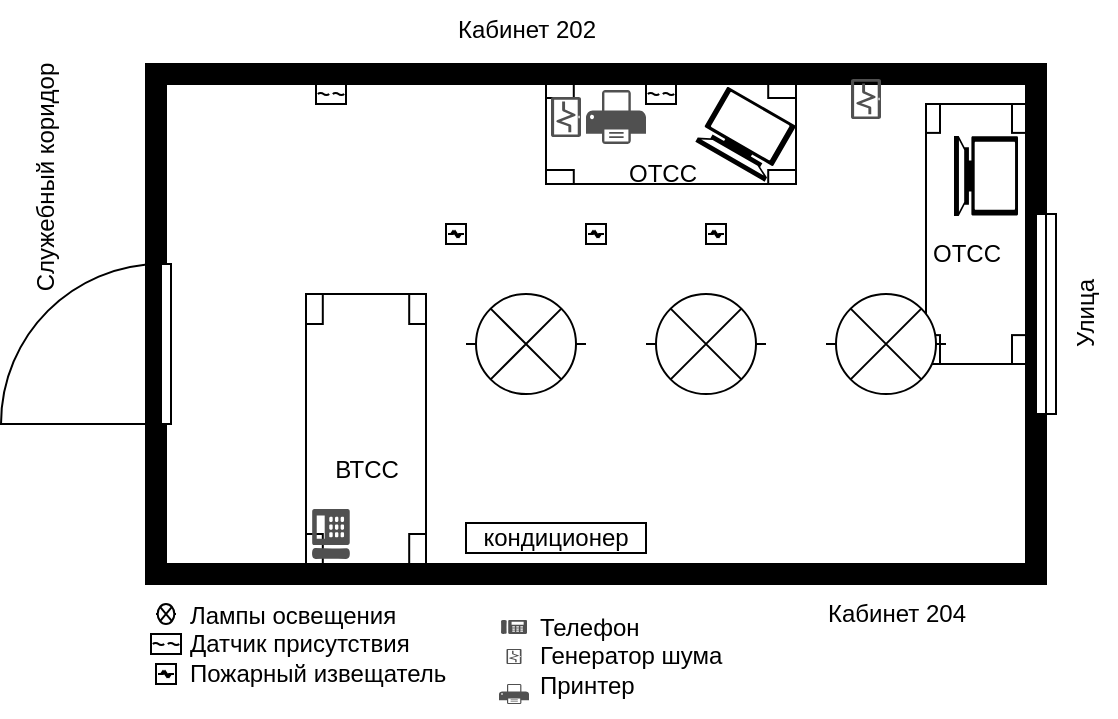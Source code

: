 <mxfile version="26.1.2">
  <diagram name="Страница — 1" id="oDKo9GKdf0j11t-g7U2y">
    <mxGraphModel dx="683" dy="381" grid="1" gridSize="10" guides="1" tooltips="1" connect="1" arrows="1" fold="1" page="1" pageScale="1" pageWidth="1169" pageHeight="827" math="0" shadow="0">
      <root>
        <mxCell id="0" />
        <mxCell id="1" parent="0" />
        <mxCell id="-pGwXgd0kDjmnPK5l3hb-1" value="" style="verticalLabelPosition=bottom;html=1;verticalAlign=top;align=center;shape=mxgraph.floorplan.room;fillColor=strokeColor;" vertex="1" parent="1">
          <mxGeometry x="280" y="280" width="450" height="260" as="geometry" />
        </mxCell>
        <mxCell id="-pGwXgd0kDjmnPK5l3hb-2" value="" style="verticalLabelPosition=bottom;html=1;verticalAlign=top;align=center;shape=mxgraph.floorplan.doorRight;aspect=fixed;rotation=90;" vertex="1" parent="1">
          <mxGeometry x="210" y="377.5" width="80" height="85" as="geometry" />
        </mxCell>
        <mxCell id="-pGwXgd0kDjmnPK5l3hb-3" value="" style="verticalLabelPosition=bottom;html=1;verticalAlign=top;align=center;shape=mxgraph.floorplan.window;rotation=-90;" vertex="1" parent="1">
          <mxGeometry x="680" y="400" width="100" height="10" as="geometry" />
        </mxCell>
        <mxCell id="-pGwXgd0kDjmnPK5l3hb-4" value="" style="verticalLabelPosition=bottom;html=1;verticalAlign=top;align=center;shape=mxgraph.floorplan.table;" vertex="1" parent="1">
          <mxGeometry x="480" y="290" width="125" height="50" as="geometry" />
        </mxCell>
        <mxCell id="-pGwXgd0kDjmnPK5l3hb-7" value="" style="verticalLabelPosition=bottom;html=1;verticalAlign=top;align=center;shape=mxgraph.floorplan.table;rotation=-90;" vertex="1" parent="1">
          <mxGeometry x="322.5" y="432.5" width="135" height="60" as="geometry" />
        </mxCell>
        <mxCell id="-pGwXgd0kDjmnPK5l3hb-5" value="" style="verticalLabelPosition=bottom;html=1;verticalAlign=top;align=center;shape=mxgraph.floorplan.table;rotation=90;" vertex="1" parent="1">
          <mxGeometry x="630" y="340" width="130" height="50" as="geometry" />
        </mxCell>
        <mxCell id="-pGwXgd0kDjmnPK5l3hb-16" value="" style="sketch=0;pointerEvents=1;shadow=0;dashed=0;html=1;strokeColor=none;fillColor=#505050;labelPosition=center;verticalLabelPosition=bottom;verticalAlign=top;outlineConnect=0;align=center;shape=mxgraph.office.devices.phone_digital;rotation=-90;" vertex="1" parent="1">
          <mxGeometry x="360" y="505.5" width="25" height="19" as="geometry" />
        </mxCell>
        <mxCell id="-pGwXgd0kDjmnPK5l3hb-19" value="" style="shape=mxgraph.signs.tech.computer;html=1;pointerEvents=1;fillColor=#000000;strokeColor=none;verticalLabelPosition=bottom;verticalAlign=top;align=center;rotation=90;" vertex="1" parent="1">
          <mxGeometry x="680" y="320" width="40" height="32" as="geometry" />
        </mxCell>
        <mxCell id="-pGwXgd0kDjmnPK5l3hb-20" value="" style="shape=mxgraph.signs.tech.computer;html=1;pointerEvents=1;fillColor=#000000;strokeColor=none;verticalLabelPosition=bottom;verticalAlign=top;align=center;rotation=30;" vertex="1" parent="1">
          <mxGeometry x="560.001" y="298.996" width="40" height="32" as="geometry" />
        </mxCell>
        <mxCell id="-pGwXgd0kDjmnPK5l3hb-21" value="Служебный коридор" style="text;html=1;align=center;verticalAlign=middle;resizable=0;points=[];autosize=1;strokeColor=none;fillColor=none;rotation=-90;" vertex="1" parent="1">
          <mxGeometry x="160" y="322" width="140" height="30" as="geometry" />
        </mxCell>
        <mxCell id="-pGwXgd0kDjmnPK5l3hb-22" value="Кабинет 202" style="text;html=1;align=center;verticalAlign=middle;resizable=0;points=[];autosize=1;strokeColor=none;fillColor=none;" vertex="1" parent="1">
          <mxGeometry x="425" y="248" width="90" height="30" as="geometry" />
        </mxCell>
        <mxCell id="-pGwXgd0kDjmnPK5l3hb-23" value="Кабинет 204" style="text;html=1;align=center;verticalAlign=middle;resizable=0;points=[];autosize=1;strokeColor=none;fillColor=none;" vertex="1" parent="1">
          <mxGeometry x="610" y="540" width="90" height="30" as="geometry" />
        </mxCell>
        <mxCell id="-pGwXgd0kDjmnPK5l3hb-24" value="" style="sketch=0;pointerEvents=1;shadow=0;dashed=0;html=1;strokeColor=none;labelPosition=center;verticalLabelPosition=bottom;verticalAlign=top;align=center;fillColor=#505050;shape=mxgraph.mscae.intune.device_health;rotation=-90;" vertex="1" parent="1">
          <mxGeometry x="480" y="299" width="20" height="15" as="geometry" />
        </mxCell>
        <mxCell id="-pGwXgd0kDjmnPK5l3hb-25" value="" style="sketch=0;pointerEvents=1;shadow=0;dashed=0;html=1;strokeColor=none;labelPosition=center;verticalLabelPosition=bottom;verticalAlign=top;align=center;fillColor=#505050;shape=mxgraph.mscae.intune.device_health;rotation=-90;" vertex="1" parent="1">
          <mxGeometry x="630" y="290" width="20" height="15" as="geometry" />
        </mxCell>
        <mxCell id="-pGwXgd0kDjmnPK5l3hb-26" value="Улица" style="text;html=1;align=center;verticalAlign=middle;resizable=0;points=[];autosize=1;strokeColor=none;fillColor=none;rotation=-90;" vertex="1" parent="1">
          <mxGeometry x="720" y="390" width="60" height="30" as="geometry" />
        </mxCell>
        <mxCell id="-pGwXgd0kDjmnPK5l3hb-27" value="" style="pointerEvents=1;verticalLabelPosition=bottom;shadow=0;dashed=0;align=center;html=1;verticalAlign=top;shape=mxgraph.electrical.miscellaneous.light_bulb;" vertex="1" parent="1">
          <mxGeometry x="620" y="395" width="60" height="50" as="geometry" />
        </mxCell>
        <mxCell id="-pGwXgd0kDjmnPK5l3hb-28" value="" style="pointerEvents=1;verticalLabelPosition=bottom;shadow=0;dashed=0;align=center;html=1;verticalAlign=top;shape=mxgraph.electrical.miscellaneous.light_bulb;" vertex="1" parent="1">
          <mxGeometry x="530" y="395" width="60" height="50" as="geometry" />
        </mxCell>
        <mxCell id="-pGwXgd0kDjmnPK5l3hb-29" value="" style="pointerEvents=1;verticalLabelPosition=bottom;shadow=0;dashed=0;align=center;html=1;verticalAlign=top;shape=mxgraph.electrical.miscellaneous.light_bulb;" vertex="1" parent="1">
          <mxGeometry x="440" y="395" width="60" height="50" as="geometry" />
        </mxCell>
        <mxCell id="-pGwXgd0kDjmnPK5l3hb-30" value="" style="sketch=0;pointerEvents=1;shadow=0;dashed=0;html=1;strokeColor=none;fillColor=#505050;labelPosition=center;verticalLabelPosition=bottom;verticalAlign=top;outlineConnect=0;align=center;shape=mxgraph.office.devices.printer;" vertex="1" parent="1">
          <mxGeometry x="500" y="293" width="30" height="27" as="geometry" />
        </mxCell>
        <mxCell id="-pGwXgd0kDjmnPK5l3hb-95" value="кондиционер" style="shape=rect;dashed=0;shadow=0;html=1;whiteSpace=wrap;" vertex="1" parent="1">
          <mxGeometry x="440" y="509.5" width="90" height="15" as="geometry" />
        </mxCell>
        <mxCell id="-pGwXgd0kDjmnPK5l3hb-96" value="" style="pointerEvents=1;verticalLabelPosition=bottom;shadow=0;dashed=0;align=center;html=1;verticalAlign=top;shape=mxgraph.electrical.miscellaneous.light_bulb;" vertex="1" parent="1">
          <mxGeometry x="285" y="550" width="10" height="10" as="geometry" />
        </mxCell>
        <mxCell id="-pGwXgd0kDjmnPK5l3hb-97" value="" style="verticalLabelPosition=bottom;align=center;outlineConnect=0;dashed=0;html=1;verticalAlign=top;shape=mxgraph.pid.flow_sensors.ultrasonic;" vertex="1" parent="1">
          <mxGeometry x="365" y="290" width="15" height="10" as="geometry" />
        </mxCell>
        <mxCell id="-pGwXgd0kDjmnPK5l3hb-98" value="" style="verticalLabelPosition=bottom;align=center;outlineConnect=0;dashed=0;html=1;verticalAlign=top;shape=mxgraph.pid.flow_sensors.ultrasonic;" vertex="1" parent="1">
          <mxGeometry x="530" y="290" width="15" height="10" as="geometry" />
        </mxCell>
        <mxCell id="-pGwXgd0kDjmnPK5l3hb-100" value="" style="verticalLabelPosition=bottom;align=center;outlineConnect=0;dashed=0;html=1;verticalAlign=top;shape=mxgraph.pid.flow_sensors.ultrasonic;" vertex="1" parent="1">
          <mxGeometry x="282.5" y="565" width="15" height="10" as="geometry" />
        </mxCell>
        <mxCell id="-pGwXgd0kDjmnPK5l3hb-101" value="" style="verticalLabelPosition=bottom;align=center;outlineConnect=0;dashed=0;html=1;verticalAlign=top;shape=mxgraph.pid.flow_sensors.coriolis;" vertex="1" parent="1">
          <mxGeometry x="430" y="360" width="10" height="10" as="geometry" />
        </mxCell>
        <mxCell id="-pGwXgd0kDjmnPK5l3hb-102" value="" style="verticalLabelPosition=bottom;align=center;outlineConnect=0;dashed=0;html=1;verticalAlign=top;shape=mxgraph.pid.flow_sensors.coriolis;" vertex="1" parent="1">
          <mxGeometry x="500" y="360" width="10" height="10" as="geometry" />
        </mxCell>
        <mxCell id="-pGwXgd0kDjmnPK5l3hb-103" value="" style="verticalLabelPosition=bottom;align=center;outlineConnect=0;dashed=0;html=1;verticalAlign=top;shape=mxgraph.pid.flow_sensors.coriolis;" vertex="1" parent="1">
          <mxGeometry x="560" y="360" width="10" height="10" as="geometry" />
        </mxCell>
        <mxCell id="-pGwXgd0kDjmnPK5l3hb-104" value="" style="verticalLabelPosition=bottom;align=center;outlineConnect=0;dashed=0;html=1;verticalAlign=top;shape=mxgraph.pid.flow_sensors.coriolis;" vertex="1" parent="1">
          <mxGeometry x="285" y="580" width="10" height="10" as="geometry" />
        </mxCell>
        <mxCell id="-pGwXgd0kDjmnPK5l3hb-105" value="Лампы освещения&lt;div&gt;Датчик присутствия&lt;/div&gt;&lt;div style=&quot;&quot;&gt;Пожарный извещатель&lt;/div&gt;" style="text;html=1;align=left;verticalAlign=middle;resizable=0;points=[];autosize=1;strokeColor=none;fillColor=none;" vertex="1" parent="1">
          <mxGeometry x="300" y="540" width="150" height="60" as="geometry" />
        </mxCell>
        <mxCell id="-pGwXgd0kDjmnPK5l3hb-106" value="" style="sketch=0;pointerEvents=1;shadow=0;dashed=0;html=1;strokeColor=none;fillColor=#505050;labelPosition=center;verticalLabelPosition=bottom;verticalAlign=top;outlineConnect=0;align=center;shape=mxgraph.office.devices.phone_digital;rotation=0;" vertex="1" parent="1">
          <mxGeometry x="457.5" y="558" width="13" height="7" as="geometry" />
        </mxCell>
        <mxCell id="-pGwXgd0kDjmnPK5l3hb-108" value="Телефон&lt;div&gt;Генератор шума&lt;/div&gt;&lt;div&gt;Принтер&lt;/div&gt;" style="text;html=1;align=left;verticalAlign=middle;resizable=0;points=[];autosize=1;strokeColor=none;fillColor=none;" vertex="1" parent="1">
          <mxGeometry x="475" y="546.25" width="110" height="60" as="geometry" />
        </mxCell>
        <mxCell id="-pGwXgd0kDjmnPK5l3hb-109" value="" style="sketch=0;pointerEvents=1;shadow=0;dashed=0;html=1;strokeColor=none;labelPosition=center;verticalLabelPosition=bottom;verticalAlign=top;align=center;fillColor=#505050;shape=mxgraph.mscae.intune.device_health;rotation=-90;" vertex="1" parent="1">
          <mxGeometry x="460.25" y="572.5" width="7.5" height="7.5" as="geometry" />
        </mxCell>
        <mxCell id="-pGwXgd0kDjmnPK5l3hb-110" value="ОТСС" style="text;html=1;align=center;verticalAlign=middle;resizable=0;points=[];autosize=1;strokeColor=none;fillColor=none;" vertex="1" parent="1">
          <mxGeometry x="507.5" y="320" width="60" height="30" as="geometry" />
        </mxCell>
        <mxCell id="-pGwXgd0kDjmnPK5l3hb-111" value="ОТСС" style="text;html=1;align=center;verticalAlign=middle;resizable=0;points=[];autosize=1;strokeColor=none;fillColor=none;" vertex="1" parent="1">
          <mxGeometry x="660" y="360" width="60" height="30" as="geometry" />
        </mxCell>
        <mxCell id="-pGwXgd0kDjmnPK5l3hb-112" value="ВТСС" style="text;html=1;align=center;verticalAlign=middle;resizable=0;points=[];autosize=1;strokeColor=none;fillColor=none;" vertex="1" parent="1">
          <mxGeometry x="360" y="468" width="60" height="30" as="geometry" />
        </mxCell>
        <mxCell id="-pGwXgd0kDjmnPK5l3hb-113" value="" style="sketch=0;pointerEvents=1;shadow=0;dashed=0;html=1;strokeColor=none;fillColor=#505050;labelPosition=center;verticalLabelPosition=bottom;verticalAlign=top;outlineConnect=0;align=center;shape=mxgraph.office.devices.printer;" vertex="1" parent="1">
          <mxGeometry x="456.5" y="590" width="15" height="10" as="geometry" />
        </mxCell>
      </root>
    </mxGraphModel>
  </diagram>
</mxfile>
